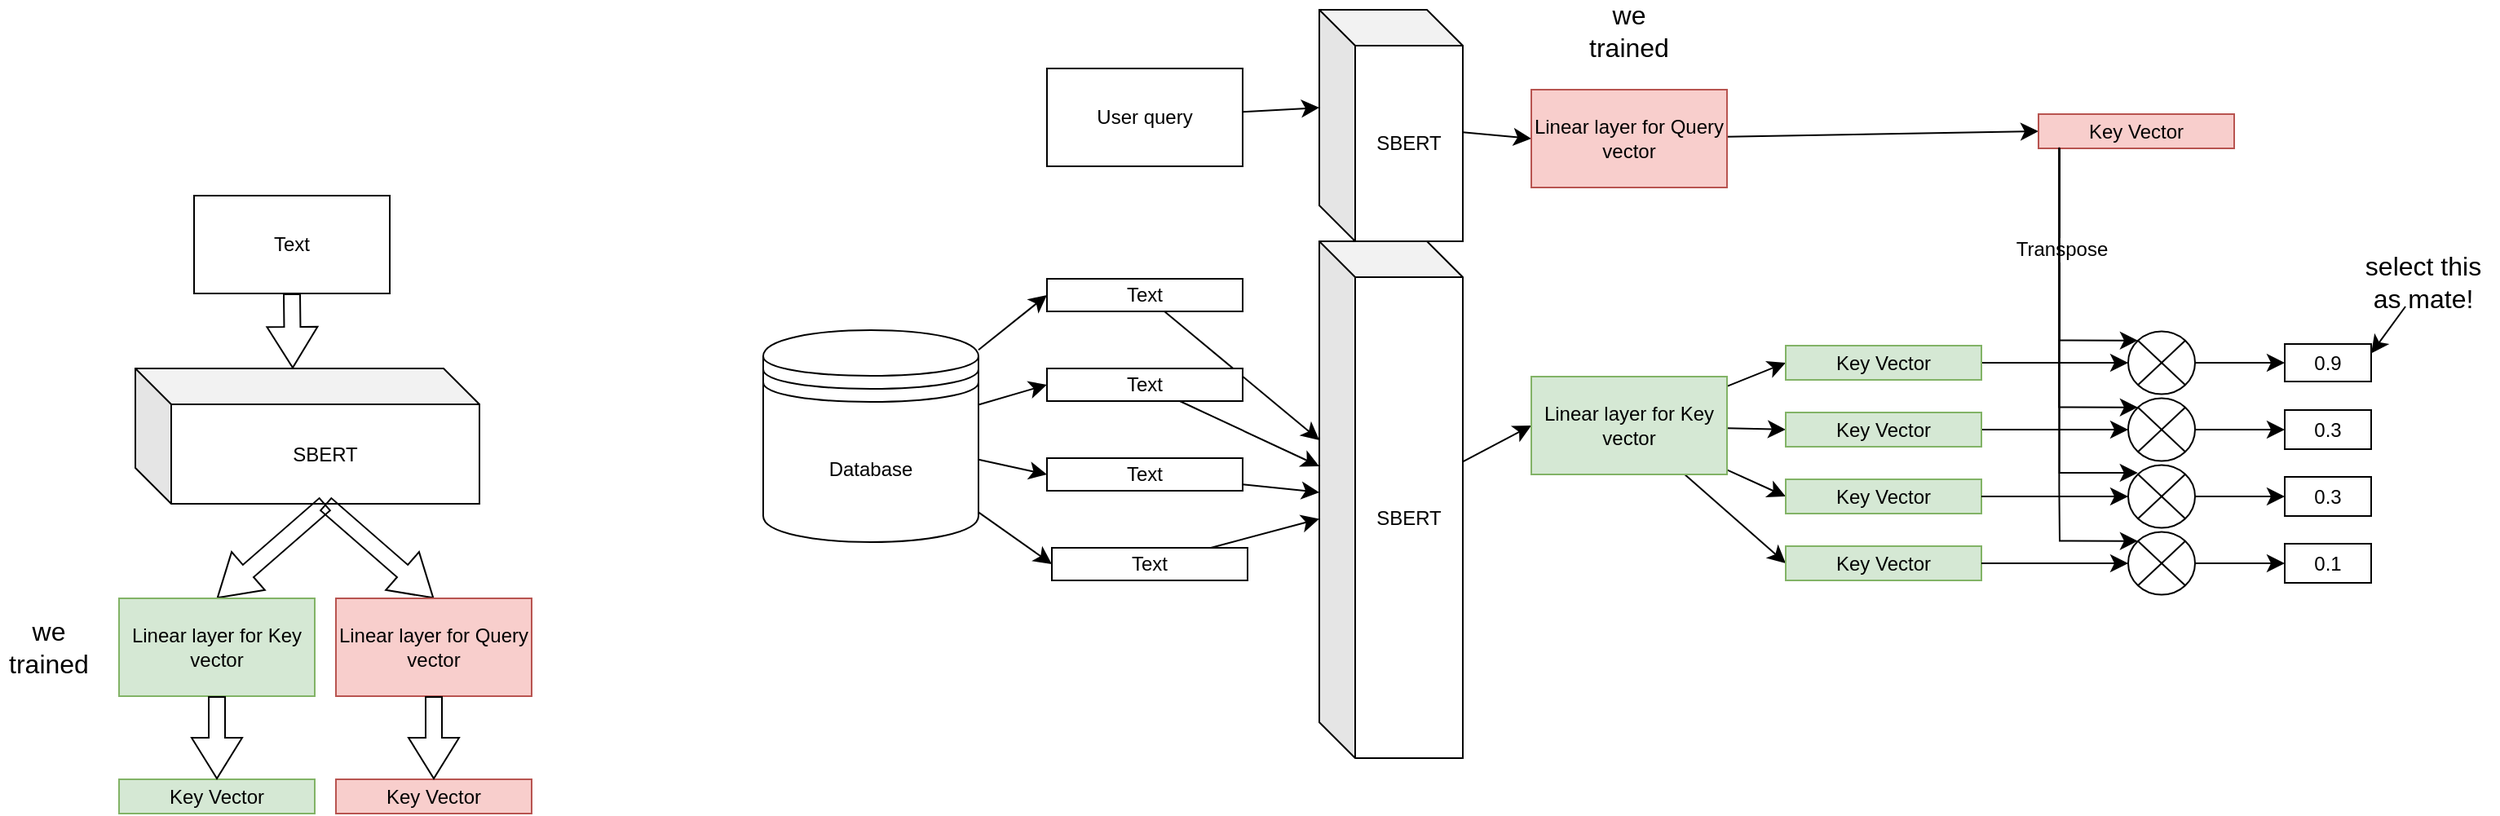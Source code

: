 <mxfile version="24.8.6">
  <diagram name="第 1 页" id="_s9od7OkBDFMabbeadr6">
    <mxGraphModel dx="1489" dy="1037" grid="0" gridSize="10" guides="1" tooltips="1" connect="1" arrows="1" fold="1" page="0" pageScale="1" pageWidth="827" pageHeight="1169" math="0" shadow="0">
      <root>
        <mxCell id="0" />
        <mxCell id="1" parent="0" />
        <mxCell id="9Sx3qytytTcBNsv8R5io-1" value="SBERT" style="shape=cube;whiteSpace=wrap;html=1;boundedLbl=1;backgroundOutline=1;darkOpacity=0.05;darkOpacity2=0.1;size=22;" vertex="1" parent="1">
          <mxGeometry x="56" y="100" width="211" height="83" as="geometry" />
        </mxCell>
        <mxCell id="9Sx3qytytTcBNsv8R5io-8" value="Text" style="rounded=0;whiteSpace=wrap;html=1;" vertex="1" parent="1">
          <mxGeometry x="92" y="-6" width="120" height="60" as="geometry" />
        </mxCell>
        <mxCell id="9Sx3qytytTcBNsv8R5io-9" value="" style="shape=flexArrow;endArrow=classic;html=1;rounded=0;fontSize=12;startSize=8;endSize=8;curved=1;exitX=0;exitY=0;exitDx=116.5;exitDy=83;exitPerimeter=0;entryX=0.5;entryY=0;entryDx=0;entryDy=0;" edge="1" parent="1" source="9Sx3qytytTcBNsv8R5io-1" target="9Sx3qytytTcBNsv8R5io-13">
          <mxGeometry width="50" height="50" relative="1" as="geometry">
            <mxPoint x="245" y="289" as="sourcePoint" />
            <mxPoint x="300" y="316" as="targetPoint" />
          </mxGeometry>
        </mxCell>
        <mxCell id="9Sx3qytytTcBNsv8R5io-10" value="" style="shape=flexArrow;endArrow=classic;html=1;rounded=0;fontSize=12;startSize=8;endSize=8;curved=1;exitX=0.5;exitY=1;exitDx=0;exitDy=0;entryX=0;entryY=0;entryDx=96.5;entryDy=0;entryPerimeter=0;" edge="1" parent="1" source="9Sx3qytytTcBNsv8R5io-8" target="9Sx3qytytTcBNsv8R5io-1">
          <mxGeometry width="50" height="50" relative="1" as="geometry">
            <mxPoint x="274" y="229" as="sourcePoint" />
            <mxPoint x="310" y="326" as="targetPoint" />
          </mxGeometry>
        </mxCell>
        <mxCell id="9Sx3qytytTcBNsv8R5io-11" value="" style="shape=flexArrow;endArrow=classic;html=1;rounded=0;fontSize=12;startSize=8;endSize=8;curved=1;exitX=0;exitY=0;exitDx=116.5;exitDy=83;exitPerimeter=0;entryX=0.5;entryY=0;entryDx=0;entryDy=0;" edge="1" parent="1" source="9Sx3qytytTcBNsv8R5io-1" target="9Sx3qytytTcBNsv8R5io-12">
          <mxGeometry width="50" height="50" relative="1" as="geometry">
            <mxPoint x="274" y="229" as="sourcePoint" />
            <mxPoint x="131" y="315" as="targetPoint" />
          </mxGeometry>
        </mxCell>
        <mxCell id="9Sx3qytytTcBNsv8R5io-12" value="Linear layer for Key vector" style="rounded=0;whiteSpace=wrap;html=1;fillColor=#d5e8d4;strokeColor=#82b366;" vertex="1" parent="1">
          <mxGeometry x="46" y="241" width="120" height="60" as="geometry" />
        </mxCell>
        <mxCell id="9Sx3qytytTcBNsv8R5io-13" value="Linear layer for Query vector" style="rounded=0;whiteSpace=wrap;html=1;fillColor=#f8cecc;strokeColor=#b85450;" vertex="1" parent="1">
          <mxGeometry x="179" y="241" width="120" height="60" as="geometry" />
        </mxCell>
        <mxCell id="9Sx3qytytTcBNsv8R5io-14" value="Key Vector" style="rounded=0;whiteSpace=wrap;html=1;fillColor=#d5e8d4;strokeColor=#82b366;" vertex="1" parent="1">
          <mxGeometry x="46" y="352" width="120" height="21" as="geometry" />
        </mxCell>
        <mxCell id="9Sx3qytytTcBNsv8R5io-15" value="" style="shape=flexArrow;endArrow=classic;html=1;rounded=0;fontSize=12;startSize=8;endSize=8;curved=1;exitX=0.5;exitY=1;exitDx=0;exitDy=0;entryX=0.5;entryY=0;entryDx=0;entryDy=0;" edge="1" parent="1" source="9Sx3qytytTcBNsv8R5io-12" target="9Sx3qytytTcBNsv8R5io-14">
          <mxGeometry width="50" height="50" relative="1" as="geometry">
            <mxPoint x="86" y="362" as="sourcePoint" />
            <mxPoint x="51" y="435" as="targetPoint" />
          </mxGeometry>
        </mxCell>
        <mxCell id="9Sx3qytytTcBNsv8R5io-16" value="Key Vector" style="rounded=0;whiteSpace=wrap;html=1;fillColor=#f8cecc;strokeColor=#b85450;" vertex="1" parent="1">
          <mxGeometry x="179" y="352" width="120" height="21" as="geometry" />
        </mxCell>
        <mxCell id="9Sx3qytytTcBNsv8R5io-18" value="" style="shape=flexArrow;endArrow=classic;html=1;rounded=0;fontSize=12;startSize=8;endSize=8;curved=1;exitX=0.5;exitY=1;exitDx=0;exitDy=0;" edge="1" parent="1" source="9Sx3qytytTcBNsv8R5io-13" target="9Sx3qytytTcBNsv8R5io-16">
          <mxGeometry width="50" height="50" relative="1" as="geometry">
            <mxPoint x="316" y="322" as="sourcePoint" />
            <mxPoint x="316" y="373" as="targetPoint" />
          </mxGeometry>
        </mxCell>
        <mxCell id="9Sx3qytytTcBNsv8R5io-21" style="edgeStyle=none;curved=1;rounded=0;orthogonalLoop=1;jettySize=auto;html=1;entryX=0;entryY=0.5;entryDx=0;entryDy=0;fontSize=12;startSize=8;endSize=8;" edge="1" parent="1" source="9Sx3qytytTcBNsv8R5io-19" target="9Sx3qytytTcBNsv8R5io-20">
          <mxGeometry relative="1" as="geometry" />
        </mxCell>
        <mxCell id="9Sx3qytytTcBNsv8R5io-26" style="edgeStyle=none;curved=1;rounded=0;orthogonalLoop=1;jettySize=auto;html=1;entryX=0;entryY=0.5;entryDx=0;entryDy=0;fontSize=12;startSize=8;endSize=8;" edge="1" parent="1" source="9Sx3qytytTcBNsv8R5io-19" target="9Sx3qytytTcBNsv8R5io-23">
          <mxGeometry relative="1" as="geometry" />
        </mxCell>
        <mxCell id="9Sx3qytytTcBNsv8R5io-27" style="edgeStyle=none;curved=1;rounded=0;orthogonalLoop=1;jettySize=auto;html=1;entryX=0;entryY=0.5;entryDx=0;entryDy=0;fontSize=12;startSize=8;endSize=8;" edge="1" parent="1" source="9Sx3qytytTcBNsv8R5io-19" target="9Sx3qytytTcBNsv8R5io-24">
          <mxGeometry relative="1" as="geometry" />
        </mxCell>
        <mxCell id="9Sx3qytytTcBNsv8R5io-28" style="edgeStyle=none;curved=1;rounded=0;orthogonalLoop=1;jettySize=auto;html=1;entryX=0;entryY=0.5;entryDx=0;entryDy=0;fontSize=12;startSize=8;endSize=8;" edge="1" parent="1" source="9Sx3qytytTcBNsv8R5io-19" target="9Sx3qytytTcBNsv8R5io-25">
          <mxGeometry relative="1" as="geometry" />
        </mxCell>
        <mxCell id="9Sx3qytytTcBNsv8R5io-19" value="Database" style="shape=datastore;whiteSpace=wrap;html=1;" vertex="1" parent="1">
          <mxGeometry x="441" y="76.5" width="132" height="130" as="geometry" />
        </mxCell>
        <mxCell id="9Sx3qytytTcBNsv8R5io-29" style="edgeStyle=none;curved=1;rounded=0;orthogonalLoop=1;jettySize=auto;html=1;fontSize=12;startSize=8;endSize=8;" edge="1" parent="1" source="9Sx3qytytTcBNsv8R5io-20" target="9Sx3qytytTcBNsv8R5io-22">
          <mxGeometry relative="1" as="geometry" />
        </mxCell>
        <mxCell id="9Sx3qytytTcBNsv8R5io-20" value="Text" style="rounded=0;whiteSpace=wrap;html=1;" vertex="1" parent="1">
          <mxGeometry x="615" y="45" width="120" height="20" as="geometry" />
        </mxCell>
        <mxCell id="9Sx3qytytTcBNsv8R5io-34" style="edgeStyle=none;curved=1;rounded=0;orthogonalLoop=1;jettySize=auto;html=1;entryX=0;entryY=0.5;entryDx=0;entryDy=0;fontSize=12;startSize=8;endSize=8;" edge="1" parent="1" source="9Sx3qytytTcBNsv8R5io-22" target="9Sx3qytytTcBNsv8R5io-33">
          <mxGeometry relative="1" as="geometry" />
        </mxCell>
        <mxCell id="9Sx3qytytTcBNsv8R5io-22" value="SBERT" style="shape=cube;whiteSpace=wrap;html=1;boundedLbl=1;backgroundOutline=1;darkOpacity=0.05;darkOpacity2=0.1;size=22;" vertex="1" parent="1">
          <mxGeometry x="782" y="22" width="88" height="317" as="geometry" />
        </mxCell>
        <mxCell id="9Sx3qytytTcBNsv8R5io-30" style="edgeStyle=none;curved=1;rounded=0;orthogonalLoop=1;jettySize=auto;html=1;fontSize=12;startSize=8;endSize=8;" edge="1" parent="1" source="9Sx3qytytTcBNsv8R5io-23" target="9Sx3qytytTcBNsv8R5io-22">
          <mxGeometry relative="1" as="geometry" />
        </mxCell>
        <mxCell id="9Sx3qytytTcBNsv8R5io-23" value="Text" style="rounded=0;whiteSpace=wrap;html=1;" vertex="1" parent="1">
          <mxGeometry x="615" y="100" width="120" height="20" as="geometry" />
        </mxCell>
        <mxCell id="9Sx3qytytTcBNsv8R5io-31" style="edgeStyle=none;curved=1;rounded=0;orthogonalLoop=1;jettySize=auto;html=1;fontSize=12;startSize=8;endSize=8;" edge="1" parent="1" source="9Sx3qytytTcBNsv8R5io-24" target="9Sx3qytytTcBNsv8R5io-22">
          <mxGeometry relative="1" as="geometry" />
        </mxCell>
        <mxCell id="9Sx3qytytTcBNsv8R5io-24" value="Text" style="rounded=0;whiteSpace=wrap;html=1;" vertex="1" parent="1">
          <mxGeometry x="615" y="155" width="120" height="20" as="geometry" />
        </mxCell>
        <mxCell id="9Sx3qytytTcBNsv8R5io-32" style="edgeStyle=none;curved=1;rounded=0;orthogonalLoop=1;jettySize=auto;html=1;fontSize=12;startSize=8;endSize=8;" edge="1" parent="1" source="9Sx3qytytTcBNsv8R5io-25" target="9Sx3qytytTcBNsv8R5io-22">
          <mxGeometry relative="1" as="geometry" />
        </mxCell>
        <mxCell id="9Sx3qytytTcBNsv8R5io-25" value="Text" style="rounded=0;whiteSpace=wrap;html=1;" vertex="1" parent="1">
          <mxGeometry x="618" y="210" width="120" height="20" as="geometry" />
        </mxCell>
        <mxCell id="9Sx3qytytTcBNsv8R5io-36" style="edgeStyle=none;curved=1;rounded=0;orthogonalLoop=1;jettySize=auto;html=1;entryX=0;entryY=0.5;entryDx=0;entryDy=0;fontSize=12;startSize=8;endSize=8;" edge="1" parent="1" source="9Sx3qytytTcBNsv8R5io-33" target="9Sx3qytytTcBNsv8R5io-35">
          <mxGeometry relative="1" as="geometry" />
        </mxCell>
        <mxCell id="9Sx3qytytTcBNsv8R5io-41" style="edgeStyle=none;curved=1;rounded=0;orthogonalLoop=1;jettySize=auto;html=1;entryX=0;entryY=0.5;entryDx=0;entryDy=0;fontSize=12;startSize=8;endSize=8;" edge="1" parent="1" source="9Sx3qytytTcBNsv8R5io-33" target="9Sx3qytytTcBNsv8R5io-38">
          <mxGeometry relative="1" as="geometry" />
        </mxCell>
        <mxCell id="9Sx3qytytTcBNsv8R5io-42" style="edgeStyle=none;curved=1;rounded=0;orthogonalLoop=1;jettySize=auto;html=1;entryX=0;entryY=0.5;entryDx=0;entryDy=0;fontSize=12;startSize=8;endSize=8;" edge="1" parent="1" source="9Sx3qytytTcBNsv8R5io-33" target="9Sx3qytytTcBNsv8R5io-39">
          <mxGeometry relative="1" as="geometry" />
        </mxCell>
        <mxCell id="9Sx3qytytTcBNsv8R5io-43" style="edgeStyle=none;curved=1;rounded=0;orthogonalLoop=1;jettySize=auto;html=1;entryX=0;entryY=0.5;entryDx=0;entryDy=0;fontSize=12;startSize=8;endSize=8;" edge="1" parent="1" source="9Sx3qytytTcBNsv8R5io-33" target="9Sx3qytytTcBNsv8R5io-40">
          <mxGeometry relative="1" as="geometry" />
        </mxCell>
        <mxCell id="9Sx3qytytTcBNsv8R5io-33" value="Linear layer for Key vector" style="rounded=0;whiteSpace=wrap;html=1;fillColor=#d5e8d4;strokeColor=#82b366;" vertex="1" parent="1">
          <mxGeometry x="912" y="105" width="120" height="60" as="geometry" />
        </mxCell>
        <mxCell id="9Sx3qytytTcBNsv8R5io-55" style="edgeStyle=none;curved=1;rounded=0;orthogonalLoop=1;jettySize=auto;html=1;fontSize=12;startSize=8;endSize=8;" edge="1" parent="1" source="9Sx3qytytTcBNsv8R5io-35" target="9Sx3qytytTcBNsv8R5io-52">
          <mxGeometry relative="1" as="geometry" />
        </mxCell>
        <mxCell id="9Sx3qytytTcBNsv8R5io-35" value="Key Vector" style="rounded=0;whiteSpace=wrap;html=1;fillColor=#d5e8d4;strokeColor=#82b366;" vertex="1" parent="1">
          <mxGeometry x="1068" y="86" width="120" height="21" as="geometry" />
        </mxCell>
        <mxCell id="9Sx3qytytTcBNsv8R5io-47" style="edgeStyle=none;curved=1;rounded=0;orthogonalLoop=1;jettySize=auto;html=1;entryX=0;entryY=0.5;entryDx=0;entryDy=0;fontSize=12;startSize=8;endSize=8;" edge="1" parent="1" source="9Sx3qytytTcBNsv8R5io-37" target="9Sx3qytytTcBNsv8R5io-46">
          <mxGeometry relative="1" as="geometry" />
        </mxCell>
        <mxCell id="9Sx3qytytTcBNsv8R5io-37" value="SBERT" style="shape=cube;whiteSpace=wrap;html=1;boundedLbl=1;backgroundOutline=1;darkOpacity=0.05;darkOpacity2=0.1;size=22;" vertex="1" parent="1">
          <mxGeometry x="782" y="-120" width="88" height="142" as="geometry" />
        </mxCell>
        <mxCell id="9Sx3qytytTcBNsv8R5io-66" style="edgeStyle=none;curved=1;rounded=0;orthogonalLoop=1;jettySize=auto;html=1;fontSize=12;startSize=8;endSize=8;" edge="1" parent="1" source="9Sx3qytytTcBNsv8R5io-38" target="9Sx3qytytTcBNsv8R5io-58">
          <mxGeometry relative="1" as="geometry" />
        </mxCell>
        <mxCell id="9Sx3qytytTcBNsv8R5io-38" value="Key Vector" style="rounded=0;whiteSpace=wrap;html=1;fillColor=#d5e8d4;strokeColor=#82b366;" vertex="1" parent="1">
          <mxGeometry x="1068" y="127" width="120" height="21" as="geometry" />
        </mxCell>
        <mxCell id="9Sx3qytytTcBNsv8R5io-39" value="Key Vector" style="rounded=0;whiteSpace=wrap;html=1;fillColor=#d5e8d4;strokeColor=#82b366;" vertex="1" parent="1">
          <mxGeometry x="1068" y="168" width="120" height="21" as="geometry" />
        </mxCell>
        <mxCell id="9Sx3qytytTcBNsv8R5io-40" value="Key Vector" style="rounded=0;whiteSpace=wrap;html=1;fillColor=#d5e8d4;strokeColor=#82b366;" vertex="1" parent="1">
          <mxGeometry x="1068" y="209" width="120" height="21" as="geometry" />
        </mxCell>
        <mxCell id="9Sx3qytytTcBNsv8R5io-44" value="User query" style="rounded=0;whiteSpace=wrap;html=1;" vertex="1" parent="1">
          <mxGeometry x="615" y="-84" width="120" height="60" as="geometry" />
        </mxCell>
        <mxCell id="9Sx3qytytTcBNsv8R5io-45" style="edgeStyle=none;curved=1;rounded=0;orthogonalLoop=1;jettySize=auto;html=1;entryX=0;entryY=0;entryDx=0;entryDy=60;entryPerimeter=0;fontSize=12;startSize=8;endSize=8;" edge="1" parent="1" source="9Sx3qytytTcBNsv8R5io-44" target="9Sx3qytytTcBNsv8R5io-37">
          <mxGeometry relative="1" as="geometry" />
        </mxCell>
        <mxCell id="9Sx3qytytTcBNsv8R5io-49" style="edgeStyle=none;curved=1;rounded=0;orthogonalLoop=1;jettySize=auto;html=1;entryX=0;entryY=0.5;entryDx=0;entryDy=0;fontSize=12;startSize=8;endSize=8;" edge="1" parent="1" source="9Sx3qytytTcBNsv8R5io-46" target="9Sx3qytytTcBNsv8R5io-48">
          <mxGeometry relative="1" as="geometry" />
        </mxCell>
        <mxCell id="9Sx3qytytTcBNsv8R5io-46" value="Linear layer for Query vector" style="rounded=0;whiteSpace=wrap;html=1;fillColor=#f8cecc;strokeColor=#b85450;" vertex="1" parent="1">
          <mxGeometry x="912" y="-71" width="120" height="60" as="geometry" />
        </mxCell>
        <mxCell id="9Sx3qytytTcBNsv8R5io-48" value="Key Vector" style="rounded=0;whiteSpace=wrap;html=1;fillColor=#f8cecc;strokeColor=#b85450;" vertex="1" parent="1">
          <mxGeometry x="1223" y="-56" width="120" height="21" as="geometry" />
        </mxCell>
        <mxCell id="9Sx3qytytTcBNsv8R5io-50" value="we trained" style="text;html=1;align=center;verticalAlign=middle;whiteSpace=wrap;rounded=0;fontSize=16;" vertex="1" parent="1">
          <mxGeometry x="-27" y="256" width="60" height="30" as="geometry" />
        </mxCell>
        <mxCell id="9Sx3qytytTcBNsv8R5io-51" value="we trained" style="text;html=1;align=center;verticalAlign=middle;whiteSpace=wrap;rounded=0;fontSize=16;" vertex="1" parent="1">
          <mxGeometry x="942" y="-122" width="60" height="30" as="geometry" />
        </mxCell>
        <mxCell id="9Sx3qytytTcBNsv8R5io-56" style="edgeStyle=none;curved=1;rounded=0;orthogonalLoop=1;jettySize=auto;html=1;fontSize=12;startSize=8;endSize=8;entryX=0;entryY=0.5;entryDx=0;entryDy=0;" edge="1" parent="1" source="9Sx3qytytTcBNsv8R5io-52" target="9Sx3qytytTcBNsv8R5io-57">
          <mxGeometry relative="1" as="geometry">
            <mxPoint x="1380.286" y="92" as="targetPoint" />
          </mxGeometry>
        </mxCell>
        <mxCell id="9Sx3qytytTcBNsv8R5io-52" value="" style="verticalLabelPosition=bottom;verticalAlign=top;html=1;shape=mxgraph.flowchart.or;" vertex="1" parent="1">
          <mxGeometry x="1278" y="77.25" width="41" height="38.5" as="geometry" />
        </mxCell>
        <mxCell id="9Sx3qytytTcBNsv8R5io-53" style="edgeStyle=orthogonalEdgeStyle;rounded=0;orthogonalLoop=1;jettySize=auto;html=1;entryX=0.145;entryY=0.145;entryDx=0;entryDy=0;entryPerimeter=0;fontSize=12;startSize=8;endSize=8;" edge="1" parent="1" source="9Sx3qytytTcBNsv8R5io-48" target="9Sx3qytytTcBNsv8R5io-52">
          <mxGeometry relative="1" as="geometry">
            <Array as="points">
              <mxPoint x="1236" y="82" />
            </Array>
          </mxGeometry>
        </mxCell>
        <mxCell id="9Sx3qytytTcBNsv8R5io-54" value="Transpose" style="edgeLabel;html=1;align=center;verticalAlign=middle;resizable=0;points=[];fontSize=12;" vertex="1" connectable="0" parent="9Sx3qytytTcBNsv8R5io-53">
          <mxGeometry x="-0.25" y="1" relative="1" as="geometry">
            <mxPoint as="offset" />
          </mxGeometry>
        </mxCell>
        <mxCell id="9Sx3qytytTcBNsv8R5io-57" value="0.9" style="rounded=0;whiteSpace=wrap;html=1;" vertex="1" parent="1">
          <mxGeometry x="1374" y="85" width="53" height="23" as="geometry" />
        </mxCell>
        <mxCell id="9Sx3qytytTcBNsv8R5io-72" style="edgeStyle=none;curved=1;rounded=0;orthogonalLoop=1;jettySize=auto;html=1;entryX=0;entryY=0.5;entryDx=0;entryDy=0;fontSize=12;startSize=8;endSize=8;" edge="1" parent="1" source="9Sx3qytytTcBNsv8R5io-58" target="9Sx3qytytTcBNsv8R5io-69">
          <mxGeometry relative="1" as="geometry" />
        </mxCell>
        <mxCell id="9Sx3qytytTcBNsv8R5io-58" value="" style="verticalLabelPosition=bottom;verticalAlign=top;html=1;shape=mxgraph.flowchart.or;" vertex="1" parent="1">
          <mxGeometry x="1278" y="118.25" width="41" height="38.5" as="geometry" />
        </mxCell>
        <mxCell id="9Sx3qytytTcBNsv8R5io-73" style="edgeStyle=none;curved=1;rounded=0;orthogonalLoop=1;jettySize=auto;html=1;entryX=0;entryY=0.5;entryDx=0;entryDy=0;fontSize=12;startSize=8;endSize=8;" edge="1" parent="1" source="9Sx3qytytTcBNsv8R5io-59" target="9Sx3qytytTcBNsv8R5io-70">
          <mxGeometry relative="1" as="geometry" />
        </mxCell>
        <mxCell id="9Sx3qytytTcBNsv8R5io-59" value="" style="verticalLabelPosition=bottom;verticalAlign=top;html=1;shape=mxgraph.flowchart.or;" vertex="1" parent="1">
          <mxGeometry x="1278" y="159.25" width="41" height="38.5" as="geometry" />
        </mxCell>
        <mxCell id="9Sx3qytytTcBNsv8R5io-74" style="edgeStyle=none;curved=1;rounded=0;orthogonalLoop=1;jettySize=auto;html=1;entryX=0;entryY=0.5;entryDx=0;entryDy=0;fontSize=12;startSize=8;endSize=8;" edge="1" parent="1" source="9Sx3qytytTcBNsv8R5io-60" target="9Sx3qytytTcBNsv8R5io-71">
          <mxGeometry relative="1" as="geometry" />
        </mxCell>
        <mxCell id="9Sx3qytytTcBNsv8R5io-60" value="" style="verticalLabelPosition=bottom;verticalAlign=top;html=1;shape=mxgraph.flowchart.or;" vertex="1" parent="1">
          <mxGeometry x="1278" y="200.25" width="41" height="38.5" as="geometry" />
        </mxCell>
        <mxCell id="9Sx3qytytTcBNsv8R5io-61" style="edgeStyle=orthogonalEdgeStyle;rounded=0;orthogonalLoop=1;jettySize=auto;html=1;entryX=0.145;entryY=0.145;entryDx=0;entryDy=0;entryPerimeter=0;fontSize=12;startSize=8;endSize=8;exitX=0.105;exitY=0.998;exitDx=0;exitDy=0;exitPerimeter=0;" edge="1" parent="1" source="9Sx3qytytTcBNsv8R5io-48" target="9Sx3qytytTcBNsv8R5io-58">
          <mxGeometry relative="1" as="geometry">
            <mxPoint x="1246" y="-25" as="sourcePoint" />
            <mxPoint x="1294" y="93" as="targetPoint" />
            <Array as="points">
              <mxPoint x="1236" y="124" />
            </Array>
          </mxGeometry>
        </mxCell>
        <mxCell id="9Sx3qytytTcBNsv8R5io-64" style="edgeStyle=orthogonalEdgeStyle;rounded=0;orthogonalLoop=1;jettySize=auto;html=1;entryX=0.145;entryY=0.145;entryDx=0;entryDy=0;entryPerimeter=0;fontSize=12;startSize=8;endSize=8;exitX=0.107;exitY=0.992;exitDx=0;exitDy=0;exitPerimeter=0;" edge="1" parent="1" source="9Sx3qytytTcBNsv8R5io-48" target="9Sx3qytytTcBNsv8R5io-59">
          <mxGeometry relative="1" as="geometry">
            <mxPoint x="1245" y="-27" as="sourcePoint" />
            <mxPoint x="1294" y="134" as="targetPoint" />
            <Array as="points">
              <mxPoint x="1236" y="164" />
              <mxPoint x="1284" y="164" />
            </Array>
          </mxGeometry>
        </mxCell>
        <mxCell id="9Sx3qytytTcBNsv8R5io-65" style="edgeStyle=orthogonalEdgeStyle;rounded=0;orthogonalLoop=1;jettySize=auto;html=1;entryX=0.145;entryY=0.145;entryDx=0;entryDy=0;entryPerimeter=0;fontSize=12;startSize=8;endSize=8;exitX=0.106;exitY=0.973;exitDx=0;exitDy=0;exitPerimeter=0;" edge="1" parent="1" source="9Sx3qytytTcBNsv8R5io-48" target="9Sx3qytytTcBNsv8R5io-60">
          <mxGeometry relative="1" as="geometry">
            <mxPoint x="1246" y="-25" as="sourcePoint" />
            <mxPoint x="1294" y="175" as="targetPoint" />
            <Array as="points">
              <mxPoint x="1236" y="174" />
              <mxPoint x="1236" y="174" />
              <mxPoint x="1236" y="206" />
            </Array>
          </mxGeometry>
        </mxCell>
        <mxCell id="9Sx3qytytTcBNsv8R5io-67" style="edgeStyle=none;curved=1;rounded=0;orthogonalLoop=1;jettySize=auto;html=1;entryX=0;entryY=0.5;entryDx=0;entryDy=0;entryPerimeter=0;fontSize=12;startSize=8;endSize=8;" edge="1" parent="1" source="9Sx3qytytTcBNsv8R5io-39" target="9Sx3qytytTcBNsv8R5io-59">
          <mxGeometry relative="1" as="geometry" />
        </mxCell>
        <mxCell id="9Sx3qytytTcBNsv8R5io-68" style="edgeStyle=none;curved=1;rounded=0;orthogonalLoop=1;jettySize=auto;html=1;entryX=0;entryY=0.5;entryDx=0;entryDy=0;entryPerimeter=0;fontSize=12;startSize=8;endSize=8;" edge="1" parent="1" source="9Sx3qytytTcBNsv8R5io-40" target="9Sx3qytytTcBNsv8R5io-60">
          <mxGeometry relative="1" as="geometry" />
        </mxCell>
        <mxCell id="9Sx3qytytTcBNsv8R5io-69" value="0.3" style="rounded=0;whiteSpace=wrap;html=1;" vertex="1" parent="1">
          <mxGeometry x="1374" y="125.5" width="53" height="24" as="geometry" />
        </mxCell>
        <mxCell id="9Sx3qytytTcBNsv8R5io-70" value="0.3" style="rounded=0;whiteSpace=wrap;html=1;" vertex="1" parent="1">
          <mxGeometry x="1374" y="166.5" width="53" height="24" as="geometry" />
        </mxCell>
        <mxCell id="9Sx3qytytTcBNsv8R5io-71" value="0.1" style="rounded=0;whiteSpace=wrap;html=1;" vertex="1" parent="1">
          <mxGeometry x="1374" y="207.5" width="53" height="24" as="geometry" />
        </mxCell>
        <mxCell id="9Sx3qytytTcBNsv8R5io-76" style="edgeStyle=none;curved=1;rounded=0;orthogonalLoop=1;jettySize=auto;html=1;entryX=1;entryY=0.25;entryDx=0;entryDy=0;fontSize=12;startSize=8;endSize=8;" edge="1" parent="1" source="9Sx3qytytTcBNsv8R5io-75" target="9Sx3qytytTcBNsv8R5io-57">
          <mxGeometry relative="1" as="geometry" />
        </mxCell>
        <mxCell id="9Sx3qytytTcBNsv8R5io-75" value="select this as mate!" style="text;html=1;align=center;verticalAlign=middle;whiteSpace=wrap;rounded=0;fontSize=16;" vertex="1" parent="1">
          <mxGeometry x="1413" y="32" width="92" height="30" as="geometry" />
        </mxCell>
      </root>
    </mxGraphModel>
  </diagram>
</mxfile>
